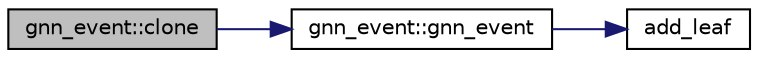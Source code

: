 digraph "gnn_event::clone"
{
 // INTERACTIVE_SVG=YES
 // LATEX_PDF_SIZE
  edge [fontname="Helvetica",fontsize="10",labelfontname="Helvetica",labelfontsize="10"];
  node [fontname="Helvetica",fontsize="10",shape=record];
  rankdir="LR";
  Node1 [label="gnn_event::clone",height=0.2,width=0.4,color="black", fillcolor="grey75", style="filled", fontcolor="black",tooltip=" "];
  Node1 -> Node2 [color="midnightblue",fontsize="10",style="solid",fontname="Helvetica"];
  Node2 [label="gnn_event::gnn_event",height=0.2,width=0.4,color="black", fillcolor="white", style="filled",URL="$classgnn__event.html#a3c9a7e52028ab3304bb23be24332009c",tooltip=" "];
  Node2 -> Node3 [color="midnightblue",fontsize="10",style="solid",fontname="Helvetica"];
  Node3 [label="add_leaf",height=0.2,width=0.4,color="black", fillcolor="white", style="filled",URL="$_3event-name_4_8cxx.html#a5449d540d047658d711bb2a06d8656c2",tooltip=" "];
}
